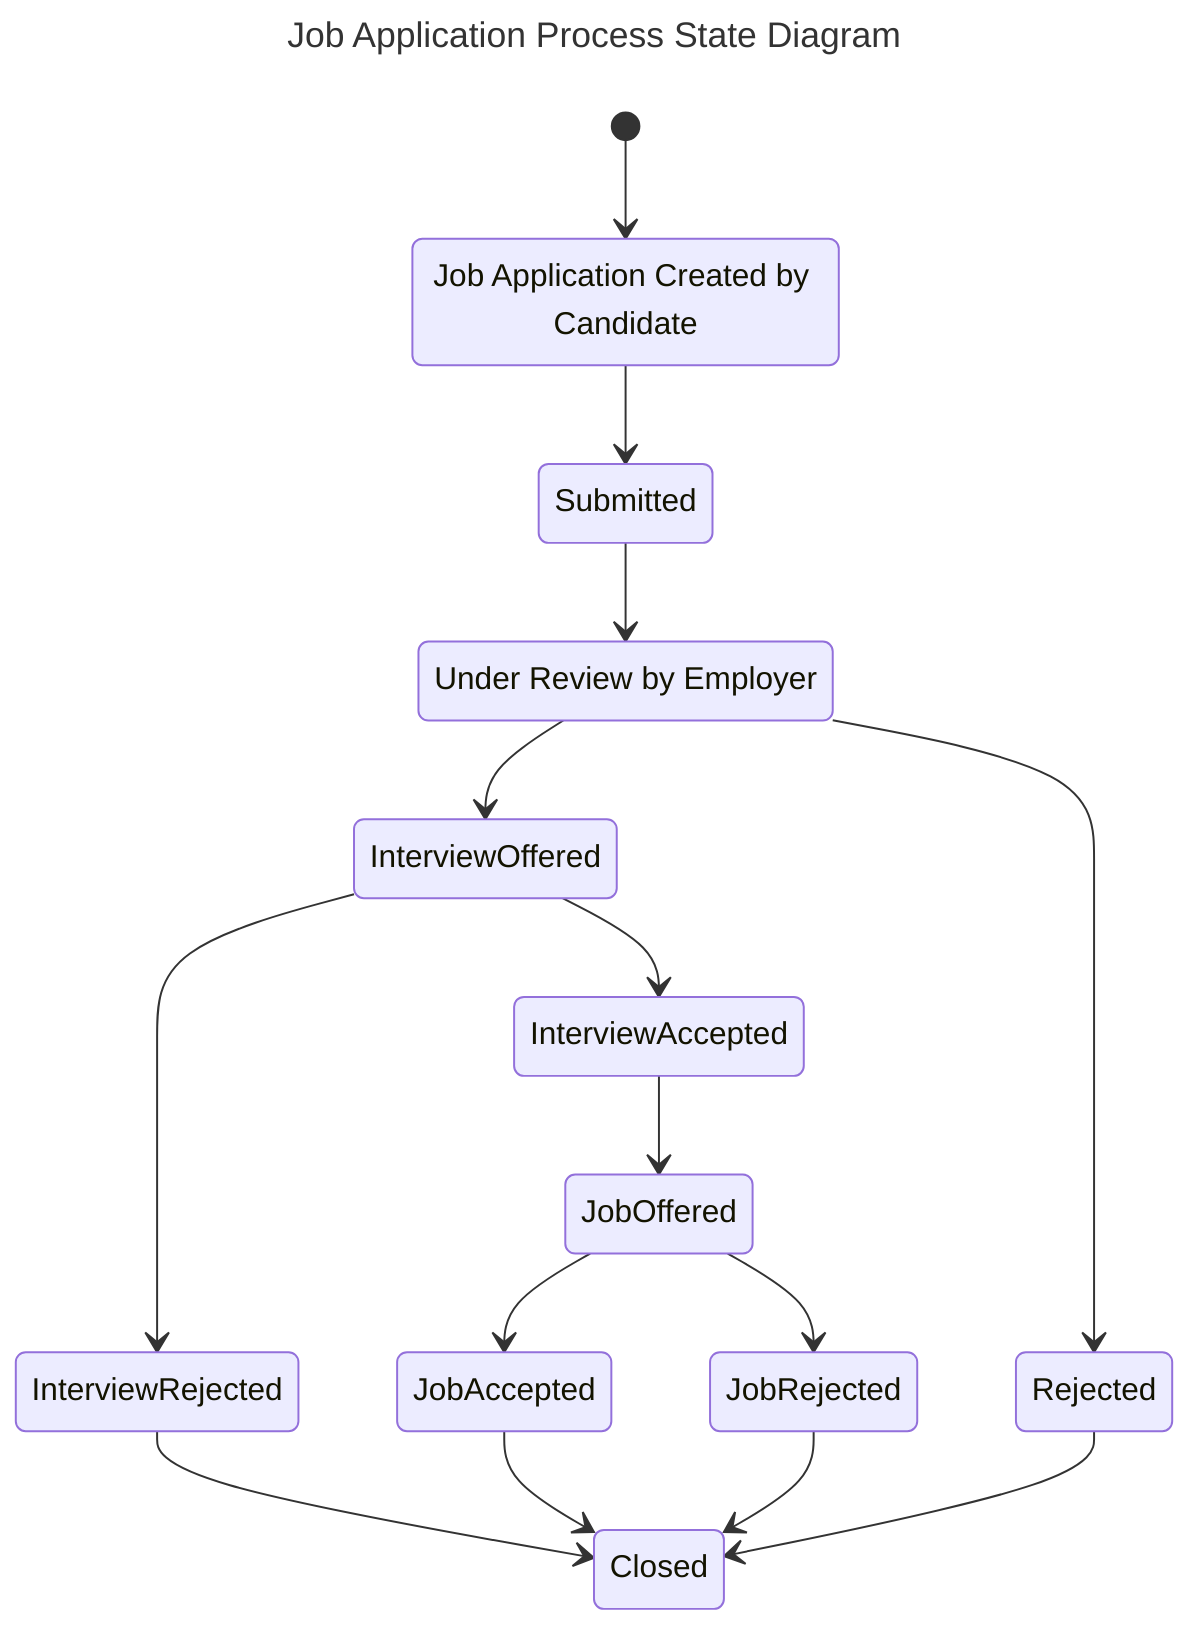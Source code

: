 ---
title: Job Application Process State Diagram
---
stateDiagram-v2
    [*] --> Created
    Created --> Submitted
    Submitted --> UnderReview
    UnderReview --> InterviewOffered
    UnderReview --> Rejected
    InterviewOffered --> InterviewAccepted
    InterviewOffered --> InterviewRejected
    InterviewAccepted --> JobOffered
    InterviewRejected --> Closed
    JobOffered --> JobAccepted
    JobOffered --> JobRejected
    JobAccepted --> Closed
    JobRejected --> Closed
    Rejected --> Closed

Created: Job Application Created by Candidate

UnderReview: Under Review by Employer